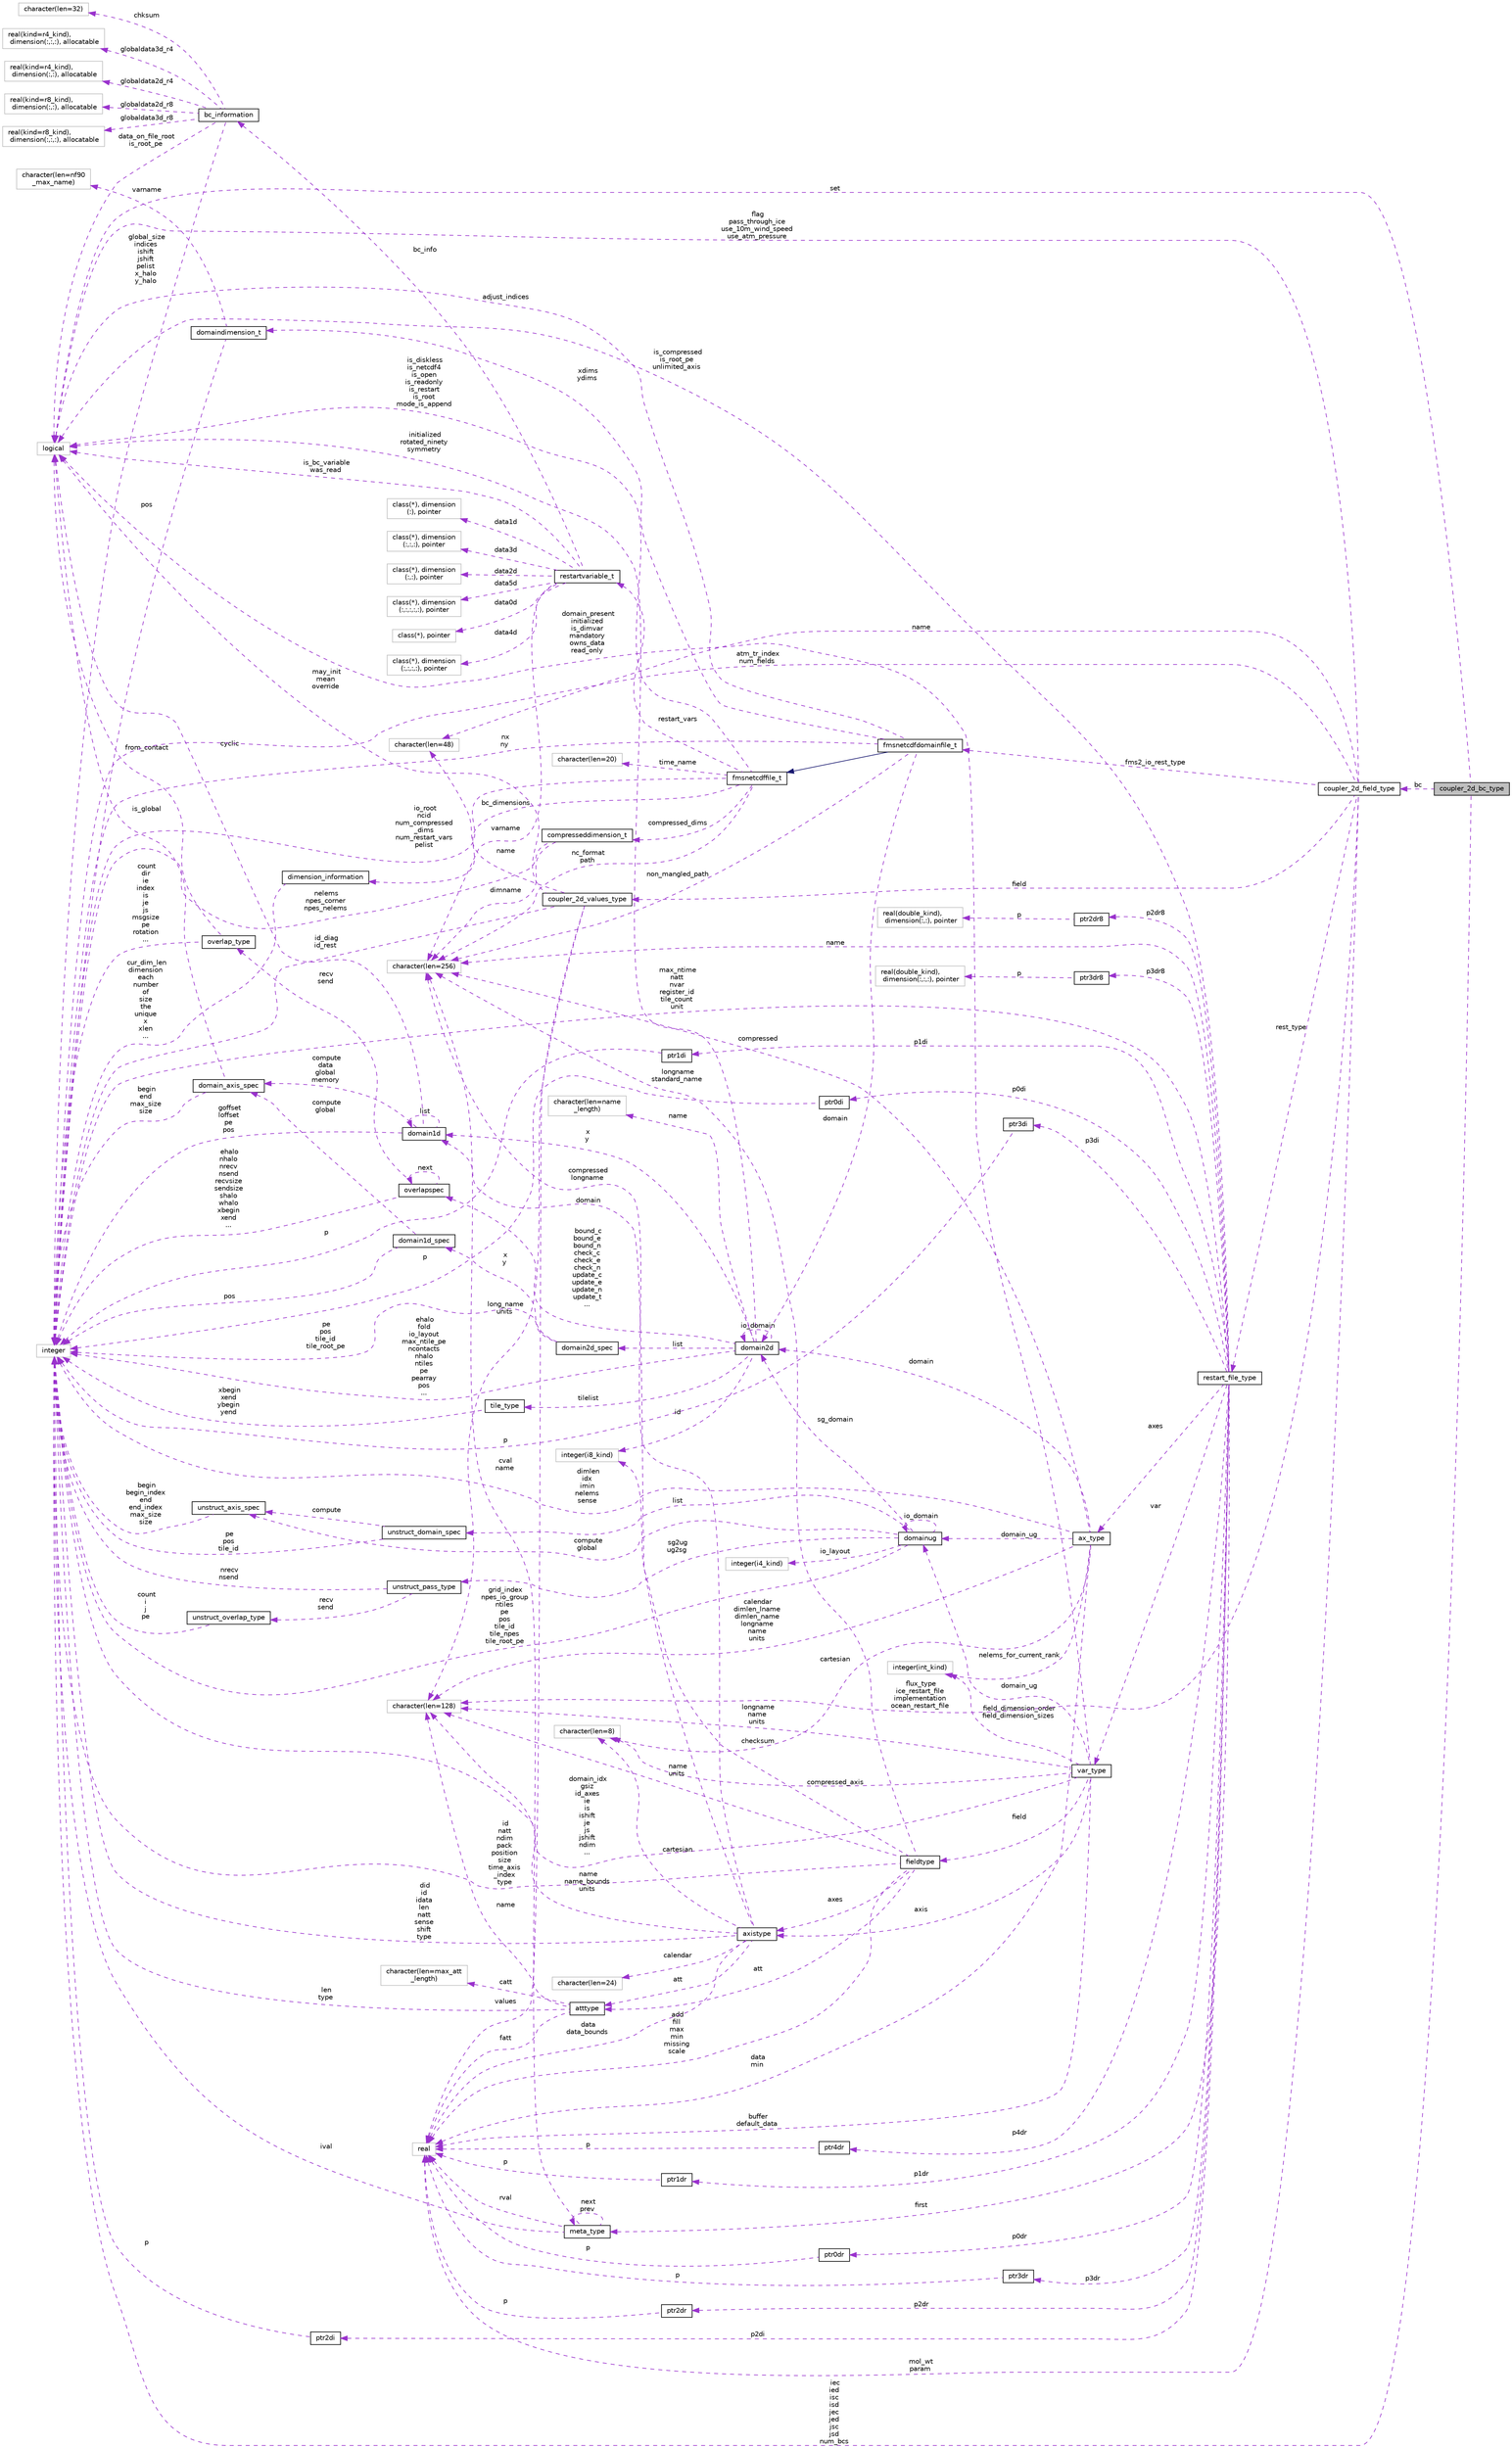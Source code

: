 digraph "coupler_2d_bc_type"
{
 // INTERACTIVE_SVG=YES
 // LATEX_PDF_SIZE
  edge [fontname="Helvetica",fontsize="10",labelfontname="Helvetica",labelfontsize="10"];
  node [fontname="Helvetica",fontsize="10",shape=record];
  rankdir="LR";
  Node1 [label="coupler_2d_bc_type",height=0.2,width=0.4,color="black", fillcolor="grey75", style="filled", fontcolor="black",tooltip="Coupler data for 2D boundary conditions."];
  Node2 -> Node1 [dir="back",color="darkorchid3",fontsize="10",style="dashed",label=" set" ,fontname="Helvetica"];
  Node2 [label="logical",height=0.2,width=0.4,color="grey75", fillcolor="white", style="filled",tooltip=" "];
  Node3 -> Node1 [dir="back",color="darkorchid3",fontsize="10",style="dashed",label=" bc" ,fontname="Helvetica"];
  Node3 [label="coupler_2d_field_type",height=0.2,width=0.4,color="black", fillcolor="white", style="filled",URL="$group__coupler__types__mod.html#structcoupler__types__mod_1_1coupler__2d__field__type",tooltip="Coupler data for 2D fields."];
  Node2 -> Node3 [dir="back",color="darkorchid3",fontsize="10",style="dashed",label=" flag\npass_through_ice\nuse_10m_wind_speed\nuse_atm_pressure" ,fontname="Helvetica"];
  Node4 -> Node3 [dir="back",color="darkorchid3",fontsize="10",style="dashed",label=" rest_type" ,fontname="Helvetica"];
  Node4 [label="restart_file_type",height=0.2,width=0.4,color="black", fillcolor="white", style="filled",URL="$group__fms__io__mod.html#structfms__io__mod_1_1restart__file__type",tooltip=" "];
  Node5 -> Node4 [dir="back",color="darkorchid3",fontsize="10",style="dashed",label=" p2dr8" ,fontname="Helvetica"];
  Node5 [label="ptr2dr8",height=0.2,width=0.4,color="black", fillcolor="white", style="filled",URL="$group__fms__io__mod.html#structfms__io__mod_1_1ptr2dr8",tooltip=" "];
  Node6 -> Node5 [dir="back",color="darkorchid3",fontsize="10",style="dashed",label=" p" ,fontname="Helvetica"];
  Node6 [label="real(double_kind),\l dimension(:,:), pointer",height=0.2,width=0.4,color="grey75", fillcolor="white", style="filled",tooltip=" "];
  Node2 -> Node4 [dir="back",color="darkorchid3",fontsize="10",style="dashed",label=" is_compressed\nis_root_pe\nunlimited_axis" ,fontname="Helvetica"];
  Node7 -> Node4 [dir="back",color="darkorchid3",fontsize="10",style="dashed",label=" p3dr8" ,fontname="Helvetica"];
  Node7 [label="ptr3dr8",height=0.2,width=0.4,color="black", fillcolor="white", style="filled",URL="$group__fms__io__mod.html#structfms__io__mod_1_1ptr3dr8",tooltip=" "];
  Node8 -> Node7 [dir="back",color="darkorchid3",fontsize="10",style="dashed",label=" p" ,fontname="Helvetica"];
  Node8 [label="real(double_kind),\l dimension(:,:,:), pointer",height=0.2,width=0.4,color="grey75", fillcolor="white", style="filled",tooltip=" "];
  Node9 -> Node4 [dir="back",color="darkorchid3",fontsize="10",style="dashed",label=" p1dr" ,fontname="Helvetica"];
  Node9 [label="ptr1dr",height=0.2,width=0.4,color="black", fillcolor="white", style="filled",URL="$group__fms__io__mod.html#structfms__io__mod_1_1ptr1dr",tooltip=" "];
  Node10 -> Node9 [dir="back",color="darkorchid3",fontsize="10",style="dashed",label=" p" ,fontname="Helvetica"];
  Node10 [label="real",height=0.2,width=0.4,color="grey75", fillcolor="white", style="filled",tooltip=" "];
  Node11 -> Node4 [dir="back",color="darkorchid3",fontsize="10",style="dashed",label=" p0dr" ,fontname="Helvetica"];
  Node11 [label="ptr0dr",height=0.2,width=0.4,color="black", fillcolor="white", style="filled",URL="$group__fms__io__mod.html#structfms__io__mod_1_1ptr0dr",tooltip=" "];
  Node10 -> Node11 [dir="back",color="darkorchid3",fontsize="10",style="dashed",label=" p" ,fontname="Helvetica"];
  Node12 -> Node4 [dir="back",color="darkorchid3",fontsize="10",style="dashed",label=" first" ,fontname="Helvetica"];
  Node12 [label="meta_type",height=0.2,width=0.4,color="black", fillcolor="white", style="filled",URL="$group__fms__io__mod.html#structfms__io__mod_1_1meta__type",tooltip=" "];
  Node12 -> Node12 [dir="back",color="darkorchid3",fontsize="10",style="dashed",label=" next\nprev" ,fontname="Helvetica"];
  Node13 -> Node12 [dir="back",color="darkorchid3",fontsize="10",style="dashed",label=" cval\nname" ,fontname="Helvetica"];
  Node13 [label="character(len=256)",height=0.2,width=0.4,color="grey75", fillcolor="white", style="filled",tooltip=" "];
  Node14 -> Node12 [dir="back",color="darkorchid3",fontsize="10",style="dashed",label=" ival" ,fontname="Helvetica"];
  Node14 [label="integer",height=0.2,width=0.4,color="grey75", fillcolor="white", style="filled",tooltip=" "];
  Node10 -> Node12 [dir="back",color="darkorchid3",fontsize="10",style="dashed",label=" rval" ,fontname="Helvetica"];
  Node15 -> Node4 [dir="back",color="darkorchid3",fontsize="10",style="dashed",label=" p3dr" ,fontname="Helvetica"];
  Node15 [label="ptr3dr",height=0.2,width=0.4,color="black", fillcolor="white", style="filled",URL="$group__fms__io__mod.html#structfms__io__mod_1_1ptr3dr",tooltip=" "];
  Node10 -> Node15 [dir="back",color="darkorchid3",fontsize="10",style="dashed",label=" p" ,fontname="Helvetica"];
  Node16 -> Node4 [dir="back",color="darkorchid3",fontsize="10",style="dashed",label=" p2dr" ,fontname="Helvetica"];
  Node16 [label="ptr2dr",height=0.2,width=0.4,color="black", fillcolor="white", style="filled",URL="$group__fms__io__mod.html#structfms__io__mod_1_1ptr2dr",tooltip=" "];
  Node10 -> Node16 [dir="back",color="darkorchid3",fontsize="10",style="dashed",label=" p" ,fontname="Helvetica"];
  Node17 -> Node4 [dir="back",color="darkorchid3",fontsize="10",style="dashed",label=" p4dr" ,fontname="Helvetica"];
  Node17 [label="ptr4dr",height=0.2,width=0.4,color="black", fillcolor="white", style="filled",URL="$group__fms__io__mod.html#structfms__io__mod_1_1ptr4dr",tooltip=" "];
  Node10 -> Node17 [dir="back",color="darkorchid3",fontsize="10",style="dashed",label=" p" ,fontname="Helvetica"];
  Node18 -> Node4 [dir="back",color="darkorchid3",fontsize="10",style="dashed",label=" axes" ,fontname="Helvetica"];
  Node18 [label="ax_type",height=0.2,width=0.4,color="black", fillcolor="white", style="filled",URL="$group__fms__io__mod.html#structfms__io__mod_1_1ax__type",tooltip=" "];
  Node19 -> Node18 [dir="back",color="darkorchid3",fontsize="10",style="dashed",label=" domain_ug" ,fontname="Helvetica"];
  Node19 [label="domainug",height=0.2,width=0.4,color="black", fillcolor="white", style="filled",URL="$group__mpp__domains__mod.html#structmpp__domains__mod_1_1domainug",tooltip="Domain information for managing data on unstructured grids."];
  Node20 -> Node19 [dir="back",color="darkorchid3",fontsize="10",style="dashed",label=" list" ,fontname="Helvetica"];
  Node20 [label="unstruct_domain_spec",height=0.2,width=0.4,color="black", fillcolor="white", style="filled",URL="$group__mpp__domains__mod.html#structmpp__domains__mod_1_1unstruct__domain__spec",tooltip="Private type for axis specification data for an unstructured domain."];
  Node21 -> Node20 [dir="back",color="darkorchid3",fontsize="10",style="dashed",label=" compute" ,fontname="Helvetica"];
  Node21 [label="unstruct_axis_spec",height=0.2,width=0.4,color="black", fillcolor="white", style="filled",URL="$group__mpp__domains__mod.html#structmpp__domains__mod_1_1unstruct__axis__spec",tooltip="Private type for axis specification data for an unstructured grid."];
  Node14 -> Node21 [dir="back",color="darkorchid3",fontsize="10",style="dashed",label=" begin\nbegin_index\nend\nend_index\nmax_size\nsize" ,fontname="Helvetica"];
  Node14 -> Node20 [dir="back",color="darkorchid3",fontsize="10",style="dashed",label=" pe\npos\ntile_id" ,fontname="Helvetica"];
  Node21 -> Node19 [dir="back",color="darkorchid3",fontsize="10",style="dashed",label=" compute\nglobal" ,fontname="Helvetica"];
  Node22 -> Node19 [dir="back",color="darkorchid3",fontsize="10",style="dashed",label=" sg_domain" ,fontname="Helvetica"];
  Node22 [label="domain2d",height=0.2,width=0.4,color="black", fillcolor="white", style="filled",URL="$group__mpp__domains__mod.html#structmpp__domains__mod_1_1domain2d",tooltip="The domain2D type contains all the necessary information to define the global, compute and data domai..."];
  Node2 -> Node22 [dir="back",color="darkorchid3",fontsize="10",style="dashed",label=" initialized\nrotated_ninety\nsymmetry" ,fontname="Helvetica"];
  Node23 -> Node22 [dir="back",color="darkorchid3",fontsize="10",style="dashed",label=" x\ny" ,fontname="Helvetica"];
  Node23 [label="domain1d",height=0.2,width=0.4,color="black", fillcolor="white", style="filled",URL="$group__mpp__domains__mod.html#structmpp__domains__mod_1_1domain1d",tooltip="One dimensional domain used to manage shared data access between pes."];
  Node2 -> Node23 [dir="back",color="darkorchid3",fontsize="10",style="dashed",label=" cyclic" ,fontname="Helvetica"];
  Node23 -> Node23 [dir="back",color="darkorchid3",fontsize="10",style="dashed",label=" list" ,fontname="Helvetica"];
  Node24 -> Node23 [dir="back",color="darkorchid3",fontsize="10",style="dashed",label=" compute\ndata\nglobal\nmemory" ,fontname="Helvetica"];
  Node24 [label="domain_axis_spec",height=0.2,width=0.4,color="black", fillcolor="white", style="filled",URL="$group__mpp__domains__mod.html#structmpp__domains__mod_1_1domain__axis__spec",tooltip="Used to specify index limits along an axis of a domain."];
  Node2 -> Node24 [dir="back",color="darkorchid3",fontsize="10",style="dashed",label=" is_global" ,fontname="Helvetica"];
  Node14 -> Node24 [dir="back",color="darkorchid3",fontsize="10",style="dashed",label=" begin\nend\nmax_size\nsize" ,fontname="Helvetica"];
  Node14 -> Node23 [dir="back",color="darkorchid3",fontsize="10",style="dashed",label=" goffset\nloffset\npe\npos" ,fontname="Helvetica"];
  Node25 -> Node22 [dir="back",color="darkorchid3",fontsize="10",style="dashed",label=" id" ,fontname="Helvetica"];
  Node25 [label="integer(i8_kind)",height=0.2,width=0.4,color="grey75", fillcolor="white", style="filled",tooltip=" "];
  Node22 -> Node22 [dir="back",color="darkorchid3",fontsize="10",style="dashed",label=" io_domain" ,fontname="Helvetica"];
  Node26 -> Node22 [dir="back",color="darkorchid3",fontsize="10",style="dashed",label=" bound_c\nbound_e\nbound_n\ncheck_c\ncheck_e\ncheck_n\nupdate_c\nupdate_e\nupdate_n\nupdate_t\n..." ,fontname="Helvetica"];
  Node26 [label="overlapspec",height=0.2,width=0.4,color="black", fillcolor="white", style="filled",URL="$group__mpp__domains__mod.html#structmpp__domains__mod_1_1overlapspec",tooltip="Private type for overlap specifications."];
  Node27 -> Node26 [dir="back",color="darkorchid3",fontsize="10",style="dashed",label=" recv\nsend" ,fontname="Helvetica"];
  Node27 [label="overlap_type",height=0.2,width=0.4,color="black", fillcolor="white", style="filled",URL="$group__mpp__domains__mod.html#structmpp__domains__mod_1_1overlap__type",tooltip="Type for overlapping data."];
  Node2 -> Node27 [dir="back",color="darkorchid3",fontsize="10",style="dashed",label=" from_contact" ,fontname="Helvetica"];
  Node14 -> Node27 [dir="back",color="darkorchid3",fontsize="10",style="dashed",label=" count\ndir\nie\nindex\nis\nje\njs\nmsgsize\npe\nrotation\n..." ,fontname="Helvetica"];
  Node26 -> Node26 [dir="back",color="darkorchid3",fontsize="10",style="dashed",label=" next" ,fontname="Helvetica"];
  Node14 -> Node26 [dir="back",color="darkorchid3",fontsize="10",style="dashed",label=" ehalo\nnhalo\nnrecv\nnsend\nrecvsize\nsendsize\nshalo\nwhalo\nxbegin\nxend\n..." ,fontname="Helvetica"];
  Node28 -> Node22 [dir="back",color="darkorchid3",fontsize="10",style="dashed",label=" list" ,fontname="Helvetica"];
  Node28 [label="domain2d_spec",height=0.2,width=0.4,color="black", fillcolor="white", style="filled",URL="$group__mpp__domains__mod.html#structmpp__domains__mod_1_1domain2d__spec",tooltip="Private type to specify multiple index limits and pe information for a 2D domain."];
  Node29 -> Node28 [dir="back",color="darkorchid3",fontsize="10",style="dashed",label=" x\ny" ,fontname="Helvetica"];
  Node29 [label="domain1d_spec",height=0.2,width=0.4,color="black", fillcolor="white", style="filled",URL="$group__mpp__domains__mod.html#structmpp__domains__mod_1_1domain1d__spec",tooltip="A private type used to specify index limits for a domain decomposition."];
  Node24 -> Node29 [dir="back",color="darkorchid3",fontsize="10",style="dashed",label=" compute\nglobal" ,fontname="Helvetica"];
  Node14 -> Node29 [dir="back",color="darkorchid3",fontsize="10",style="dashed",label=" pos" ,fontname="Helvetica"];
  Node14 -> Node28 [dir="back",color="darkorchid3",fontsize="10",style="dashed",label=" pe\npos\ntile_id\ntile_root_pe" ,fontname="Helvetica"];
  Node30 -> Node22 [dir="back",color="darkorchid3",fontsize="10",style="dashed",label=" tilelist" ,fontname="Helvetica"];
  Node30 [label="tile_type",height=0.2,width=0.4,color="black", fillcolor="white", style="filled",URL="$group__mpp__domains__mod.html#structmpp__domains__mod_1_1tile__type",tooltip="Upper and lower x and y bounds for a tile."];
  Node14 -> Node30 [dir="back",color="darkorchid3",fontsize="10",style="dashed",label=" xbegin\nxend\nybegin\nyend" ,fontname="Helvetica"];
  Node14 -> Node22 [dir="back",color="darkorchid3",fontsize="10",style="dashed",label=" ehalo\nfold\nio_layout\nmax_ntile_pe\nncontacts\nnhalo\nntiles\npe\npearray\npos\n..." ,fontname="Helvetica"];
  Node31 -> Node22 [dir="back",color="darkorchid3",fontsize="10",style="dashed",label=" name" ,fontname="Helvetica"];
  Node31 [label="character(len=name\l_length)",height=0.2,width=0.4,color="grey75", fillcolor="white", style="filled",tooltip=" "];
  Node19 -> Node19 [dir="back",color="darkorchid3",fontsize="10",style="dashed",label=" io_domain" ,fontname="Helvetica"];
  Node32 -> Node19 [dir="back",color="darkorchid3",fontsize="10",style="dashed",label=" sg2ug\nug2sg" ,fontname="Helvetica"];
  Node32 [label="unstruct_pass_type",height=0.2,width=0.4,color="black", fillcolor="white", style="filled",URL="$group__mpp__domains__mod.html#structmpp__domains__mod_1_1unstruct__pass__type",tooltip="Private type."];
  Node33 -> Node32 [dir="back",color="darkorchid3",fontsize="10",style="dashed",label=" recv\nsend" ,fontname="Helvetica"];
  Node33 [label="unstruct_overlap_type",height=0.2,width=0.4,color="black", fillcolor="white", style="filled",URL="$group__mpp__domains__mod.html#structmpp__domains__mod_1_1unstruct__overlap__type",tooltip="Private type."];
  Node14 -> Node33 [dir="back",color="darkorchid3",fontsize="10",style="dashed",label=" count\ni\nj\npe" ,fontname="Helvetica"];
  Node14 -> Node32 [dir="back",color="darkorchid3",fontsize="10",style="dashed",label=" nrecv\nnsend" ,fontname="Helvetica"];
  Node14 -> Node19 [dir="back",color="darkorchid3",fontsize="10",style="dashed",label=" grid_index\nnpes_io_group\nntiles\npe\npos\ntile_id\ntile_npes\ntile_root_pe" ,fontname="Helvetica"];
  Node34 -> Node19 [dir="back",color="darkorchid3",fontsize="10",style="dashed",label=" io_layout" ,fontname="Helvetica"];
  Node34 [label="integer(i4_kind)",height=0.2,width=0.4,color="grey75", fillcolor="white", style="filled",tooltip=" "];
  Node22 -> Node18 [dir="back",color="darkorchid3",fontsize="10",style="dashed",label=" domain" ,fontname="Helvetica"];
  Node13 -> Node18 [dir="back",color="darkorchid3",fontsize="10",style="dashed",label=" compressed" ,fontname="Helvetica"];
  Node35 -> Node18 [dir="back",color="darkorchid3",fontsize="10",style="dashed",label=" nelems_for_current_rank" ,fontname="Helvetica"];
  Node35 [label="integer(int_kind)",height=0.2,width=0.4,color="grey75", fillcolor="white", style="filled",tooltip=" "];
  Node36 -> Node18 [dir="back",color="darkorchid3",fontsize="10",style="dashed",label=" cartesian" ,fontname="Helvetica"];
  Node36 [label="character(len=8)",height=0.2,width=0.4,color="grey75", fillcolor="white", style="filled",tooltip=" "];
  Node37 -> Node18 [dir="back",color="darkorchid3",fontsize="10",style="dashed",label=" calendar\ndimlen_lname\ndimlen_name\nlongname\nname\nunits" ,fontname="Helvetica"];
  Node37 [label="character(len=128)",height=0.2,width=0.4,color="grey75", fillcolor="white", style="filled",tooltip=" "];
  Node10 -> Node18 [dir="back",color="darkorchid3",fontsize="10",style="dashed",label=" data\nmin" ,fontname="Helvetica"];
  Node14 -> Node18 [dir="back",color="darkorchid3",fontsize="10",style="dashed",label=" dimlen\nidx\nimin\nnelems\nsense" ,fontname="Helvetica"];
  Node13 -> Node4 [dir="back",color="darkorchid3",fontsize="10",style="dashed",label=" name" ,fontname="Helvetica"];
  Node38 -> Node4 [dir="back",color="darkorchid3",fontsize="10",style="dashed",label=" p1di" ,fontname="Helvetica"];
  Node38 [label="ptr1di",height=0.2,width=0.4,color="black", fillcolor="white", style="filled",URL="$group__fms__io__mod.html#structfms__io__mod_1_1ptr1di",tooltip=" "];
  Node14 -> Node38 [dir="back",color="darkorchid3",fontsize="10",style="dashed",label=" p" ,fontname="Helvetica"];
  Node39 -> Node4 [dir="back",color="darkorchid3",fontsize="10",style="dashed",label=" var" ,fontname="Helvetica"];
  Node39 [label="var_type",height=0.2,width=0.4,color="black", fillcolor="white", style="filled",URL="$group__fms__io__mod.html#structfms__io__mod_1_1var__type",tooltip=" "];
  Node2 -> Node39 [dir="back",color="darkorchid3",fontsize="10",style="dashed",label=" domain_present\ninitialized\nis_dimvar\nmandatory\nowns_data\nread_only" ,fontname="Helvetica"];
  Node40 -> Node39 [dir="back",color="darkorchid3",fontsize="10",style="dashed",label=" field" ,fontname="Helvetica"];
  Node40 [label="fieldtype",height=0.2,width=0.4,color="black", fillcolor="white", style="filled",URL="$group__mpp__io__mod.html#structmpp__io__mod_1_1fieldtype",tooltip=" "];
  Node25 -> Node40 [dir="back",color="darkorchid3",fontsize="10",style="dashed",label=" checksum" ,fontname="Helvetica"];
  Node13 -> Node40 [dir="back",color="darkorchid3",fontsize="10",style="dashed",label=" longname\nstandard_name" ,fontname="Helvetica"];
  Node41 -> Node40 [dir="back",color="darkorchid3",fontsize="10",style="dashed",label=" att" ,fontname="Helvetica"];
  Node41 [label="atttype",height=0.2,width=0.4,color="black", fillcolor="white", style="filled",URL="$group__mpp__io__mod.html#structmpp__io__mod_1_1atttype",tooltip=" "];
  Node37 -> Node41 [dir="back",color="darkorchid3",fontsize="10",style="dashed",label=" name" ,fontname="Helvetica"];
  Node10 -> Node41 [dir="back",color="darkorchid3",fontsize="10",style="dashed",label=" fatt" ,fontname="Helvetica"];
  Node14 -> Node41 [dir="back",color="darkorchid3",fontsize="10",style="dashed",label=" len\ntype" ,fontname="Helvetica"];
  Node42 -> Node41 [dir="back",color="darkorchid3",fontsize="10",style="dashed",label=" catt" ,fontname="Helvetica"];
  Node42 [label="character(len=max_att\l_length)",height=0.2,width=0.4,color="grey75", fillcolor="white", style="filled",tooltip=" "];
  Node43 -> Node40 [dir="back",color="darkorchid3",fontsize="10",style="dashed",label=" axes" ,fontname="Helvetica"];
  Node43 [label="axistype",height=0.2,width=0.4,color="black", fillcolor="white", style="filled",URL="$group__mpp__io__mod.html#structmpp__io__mod_1_1axistype",tooltip=" "];
  Node23 -> Node43 [dir="back",color="darkorchid3",fontsize="10",style="dashed",label=" domain" ,fontname="Helvetica"];
  Node13 -> Node43 [dir="back",color="darkorchid3",fontsize="10",style="dashed",label=" compressed\nlongname" ,fontname="Helvetica"];
  Node41 -> Node43 [dir="back",color="darkorchid3",fontsize="10",style="dashed",label=" att" ,fontname="Helvetica"];
  Node36 -> Node43 [dir="back",color="darkorchid3",fontsize="10",style="dashed",label=" cartesian" ,fontname="Helvetica"];
  Node37 -> Node43 [dir="back",color="darkorchid3",fontsize="10",style="dashed",label=" name\nname_bounds\nunits" ,fontname="Helvetica"];
  Node10 -> Node43 [dir="back",color="darkorchid3",fontsize="10",style="dashed",label=" data\ndata_bounds" ,fontname="Helvetica"];
  Node14 -> Node43 [dir="back",color="darkorchid3",fontsize="10",style="dashed",label=" did\nid\nidata\nlen\nnatt\nsense\nshift\ntype" ,fontname="Helvetica"];
  Node44 -> Node43 [dir="back",color="darkorchid3",fontsize="10",style="dashed",label=" calendar" ,fontname="Helvetica"];
  Node44 [label="character(len=24)",height=0.2,width=0.4,color="grey75", fillcolor="white", style="filled",tooltip=" "];
  Node37 -> Node40 [dir="back",color="darkorchid3",fontsize="10",style="dashed",label=" name\nunits" ,fontname="Helvetica"];
  Node14 -> Node40 [dir="back",color="darkorchid3",fontsize="10",style="dashed",label=" id\nnatt\nndim\npack\nposition\nsize\ntime_axis\l_index\ntype" ,fontname="Helvetica"];
  Node10 -> Node40 [dir="back",color="darkorchid3",fontsize="10",style="dashed",label=" add\nfill\nmax\nmin\nmissing\nscale" ,fontname="Helvetica"];
  Node19 -> Node39 [dir="back",color="darkorchid3",fontsize="10",style="dashed",label=" domain_ug" ,fontname="Helvetica"];
  Node35 -> Node39 [dir="back",color="darkorchid3",fontsize="10",style="dashed",label=" field_dimension_order\nfield_dimension_sizes" ,fontname="Helvetica"];
  Node43 -> Node39 [dir="back",color="darkorchid3",fontsize="10",style="dashed",label=" axis" ,fontname="Helvetica"];
  Node36 -> Node39 [dir="back",color="darkorchid3",fontsize="10",style="dashed",label=" compressed_axis" ,fontname="Helvetica"];
  Node37 -> Node39 [dir="back",color="darkorchid3",fontsize="10",style="dashed",label=" longname\nname\nunits" ,fontname="Helvetica"];
  Node14 -> Node39 [dir="back",color="darkorchid3",fontsize="10",style="dashed",label=" domain_idx\ngsiz\nid_axes\nie\nis\nishift\nje\njs\njshift\nndim\n..." ,fontname="Helvetica"];
  Node10 -> Node39 [dir="back",color="darkorchid3",fontsize="10",style="dashed",label=" buffer\ndefault_data" ,fontname="Helvetica"];
  Node45 -> Node4 [dir="back",color="darkorchid3",fontsize="10",style="dashed",label=" p0di" ,fontname="Helvetica"];
  Node45 [label="ptr0di",height=0.2,width=0.4,color="black", fillcolor="white", style="filled",URL="$group__fms__io__mod.html#structfms__io__mod_1_1ptr0di",tooltip=" "];
  Node14 -> Node45 [dir="back",color="darkorchid3",fontsize="10",style="dashed",label=" p" ,fontname="Helvetica"];
  Node46 -> Node4 [dir="back",color="darkorchid3",fontsize="10",style="dashed",label=" p3di" ,fontname="Helvetica"];
  Node46 [label="ptr3di",height=0.2,width=0.4,color="black", fillcolor="white", style="filled",URL="$group__fms__io__mod.html#structfms__io__mod_1_1ptr3di",tooltip=" "];
  Node14 -> Node46 [dir="back",color="darkorchid3",fontsize="10",style="dashed",label=" p" ,fontname="Helvetica"];
  Node47 -> Node4 [dir="back",color="darkorchid3",fontsize="10",style="dashed",label=" p2di" ,fontname="Helvetica"];
  Node47 [label="ptr2di",height=0.2,width=0.4,color="black", fillcolor="white", style="filled",URL="$group__fms__io__mod.html#structfms__io__mod_1_1ptr2di",tooltip=" "];
  Node14 -> Node47 [dir="back",color="darkorchid3",fontsize="10",style="dashed",label=" p" ,fontname="Helvetica"];
  Node14 -> Node4 [dir="back",color="darkorchid3",fontsize="10",style="dashed",label=" max_ntime\nnatt\nnvar\nregister_id\ntile_count\nunit" ,fontname="Helvetica"];
  Node48 -> Node3 [dir="back",color="darkorchid3",fontsize="10",style="dashed",label=" field" ,fontname="Helvetica"];
  Node48 [label="coupler_2d_values_type",height=0.2,width=0.4,color="black", fillcolor="white", style="filled",URL="$group__coupler__types__mod.html#structcoupler__types__mod_1_1coupler__2d__values__type",tooltip="Coupler data for 2D values."];
  Node2 -> Node48 [dir="back",color="darkorchid3",fontsize="10",style="dashed",label=" may_init\nmean\noverride" ,fontname="Helvetica"];
  Node49 -> Node48 [dir="back",color="darkorchid3",fontsize="10",style="dashed",label=" name" ,fontname="Helvetica"];
  Node49 [label="character(len=48)",height=0.2,width=0.4,color="grey75", fillcolor="white", style="filled",tooltip=" "];
  Node37 -> Node48 [dir="back",color="darkorchid3",fontsize="10",style="dashed",label=" long_name\nunits" ,fontname="Helvetica"];
  Node14 -> Node48 [dir="back",color="darkorchid3",fontsize="10",style="dashed",label=" id_diag\nid_rest" ,fontname="Helvetica"];
  Node10 -> Node48 [dir="back",color="darkorchid3",fontsize="10",style="dashed",label=" values" ,fontname="Helvetica"];
  Node49 -> Node3 [dir="back",color="darkorchid3",fontsize="10",style="dashed",label=" name" ,fontname="Helvetica"];
  Node50 -> Node3 [dir="back",color="darkorchid3",fontsize="10",style="dashed",label=" fms2_io_rest_type" ,fontname="Helvetica"];
  Node50 [label="fmsnetcdfdomainfile_t",height=0.2,width=0.4,color="black", fillcolor="white", style="filled",URL="$group__fms__netcdf__domain__io__mod.html#structfms__netcdf__domain__io__mod_1_1fmsnetcdfdomainfile__t",tooltip="netcdf domain file type."];
  Node51 -> Node50 [dir="back",color="midnightblue",fontsize="10",style="solid",fontname="Helvetica"];
  Node51 [label="fmsnetcdffile_t",height=0.2,width=0.4,color="black", fillcolor="white", style="filled",URL="$group__netcdf__io__mod.html#structnetcdf__io__mod_1_1fmsnetcdffile__t",tooltip="Netcdf file type."];
  Node2 -> Node51 [dir="back",color="darkorchid3",fontsize="10",style="dashed",label=" is_diskless\nis_netcdf4\nis_open\nis_readonly\nis_restart\nis_root\nmode_is_append" ,fontname="Helvetica"];
  Node13 -> Node51 [dir="back",color="darkorchid3",fontsize="10",style="dashed",label=" nc_format\npath" ,fontname="Helvetica"];
  Node52 -> Node51 [dir="back",color="darkorchid3",fontsize="10",style="dashed",label=" time_name" ,fontname="Helvetica"];
  Node52 [label="character(len=20)",height=0.2,width=0.4,color="grey75", fillcolor="white", style="filled",tooltip=" "];
  Node53 -> Node51 [dir="back",color="darkorchid3",fontsize="10",style="dashed",label=" compressed_dims" ,fontname="Helvetica"];
  Node53 [label="compresseddimension_t",height=0.2,width=0.4,color="black", fillcolor="white", style="filled",URL="$group__netcdf__io__mod.html#structnetcdf__io__mod_1_1compresseddimension__t",tooltip="Compressed dimension."];
  Node13 -> Node53 [dir="back",color="darkorchid3",fontsize="10",style="dashed",label=" dimname" ,fontname="Helvetica"];
  Node14 -> Node53 [dir="back",color="darkorchid3",fontsize="10",style="dashed",label=" nelems\nnpes_corner\nnpes_nelems" ,fontname="Helvetica"];
  Node54 -> Node51 [dir="back",color="darkorchid3",fontsize="10",style="dashed",label=" bc_dimensions" ,fontname="Helvetica"];
  Node54 [label="dimension_information",height=0.2,width=0.4,color="black", fillcolor="white", style="filled",URL="$group__netcdf__io__mod.html#structnetcdf__io__mod_1_1dimension__information",tooltip="information about the current dimensions for regional restart variables"];
  Node14 -> Node54 [dir="back",color="darkorchid3",fontsize="10",style="dashed",label=" cur_dim_len\ndimension\neach\nnumber\nof\nsize\nthe\nunique\nx\nxlen\n..." ,fontname="Helvetica"];
  Node55 -> Node51 [dir="back",color="darkorchid3",fontsize="10",style="dashed",label=" restart_vars" ,fontname="Helvetica"];
  Node55 [label="restartvariable_t",height=0.2,width=0.4,color="black", fillcolor="white", style="filled",URL="$group__netcdf__io__mod.html#structnetcdf__io__mod_1_1restartvariable__t",tooltip="Restart variable."];
  Node2 -> Node55 [dir="back",color="darkorchid3",fontsize="10",style="dashed",label=" is_bc_variable\nwas_read" ,fontname="Helvetica"];
  Node56 -> Node55 [dir="back",color="darkorchid3",fontsize="10",style="dashed",label=" data3d" ,fontname="Helvetica"];
  Node56 [label="class(*), dimension\l(:,:,:), pointer",height=0.2,width=0.4,color="grey75", fillcolor="white", style="filled",tooltip=" "];
  Node57 -> Node55 [dir="back",color="darkorchid3",fontsize="10",style="dashed",label=" data2d" ,fontname="Helvetica"];
  Node57 [label="class(*), dimension\l(:,:), pointer",height=0.2,width=0.4,color="grey75", fillcolor="white", style="filled",tooltip=" "];
  Node58 -> Node55 [dir="back",color="darkorchid3",fontsize="10",style="dashed",label=" data5d" ,fontname="Helvetica"];
  Node58 [label="class(*), dimension\l(:,:,:,:,:), pointer",height=0.2,width=0.4,color="grey75", fillcolor="white", style="filled",tooltip=" "];
  Node59 -> Node55 [dir="back",color="darkorchid3",fontsize="10",style="dashed",label=" data0d" ,fontname="Helvetica"];
  Node59 [label="class(*), pointer",height=0.2,width=0.4,color="grey75", fillcolor="white", style="filled",tooltip=" "];
  Node13 -> Node55 [dir="back",color="darkorchid3",fontsize="10",style="dashed",label=" varname" ,fontname="Helvetica"];
  Node60 -> Node55 [dir="back",color="darkorchid3",fontsize="10",style="dashed",label=" data4d" ,fontname="Helvetica"];
  Node60 [label="class(*), dimension\l(:,:,:,:), pointer",height=0.2,width=0.4,color="grey75", fillcolor="white", style="filled",tooltip=" "];
  Node61 -> Node55 [dir="back",color="darkorchid3",fontsize="10",style="dashed",label=" data1d" ,fontname="Helvetica"];
  Node61 [label="class(*), dimension\l(:), pointer",height=0.2,width=0.4,color="grey75", fillcolor="white", style="filled",tooltip=" "];
  Node62 -> Node55 [dir="back",color="darkorchid3",fontsize="10",style="dashed",label=" bc_info" ,fontname="Helvetica"];
  Node62 [label="bc_information",height=0.2,width=0.4,color="black", fillcolor="white", style="filled",URL="$group__netcdf__io__mod.html#structnetcdf__io__mod_1_1bc__information",tooltip="information needed fr regional restart variables"];
  Node2 -> Node62 [dir="back",color="darkorchid3",fontsize="10",style="dashed",label=" data_on_file_root\nis_root_pe" ,fontname="Helvetica"];
  Node63 -> Node62 [dir="back",color="darkorchid3",fontsize="10",style="dashed",label=" globaldata2d_r8" ,fontname="Helvetica"];
  Node63 [label="real(kind=r8_kind),\l dimension(:,:), allocatable",height=0.2,width=0.4,color="grey75", fillcolor="white", style="filled",tooltip=" "];
  Node64 -> Node62 [dir="back",color="darkorchid3",fontsize="10",style="dashed",label=" globaldata3d_r8" ,fontname="Helvetica"];
  Node64 [label="real(kind=r8_kind),\l dimension(:,:,:), allocatable",height=0.2,width=0.4,color="grey75", fillcolor="white", style="filled",tooltip=" "];
  Node65 -> Node62 [dir="back",color="darkorchid3",fontsize="10",style="dashed",label=" chksum" ,fontname="Helvetica"];
  Node65 [label="character(len=32)",height=0.2,width=0.4,color="grey75", fillcolor="white", style="filled",tooltip=" "];
  Node14 -> Node62 [dir="back",color="darkorchid3",fontsize="10",style="dashed",label=" global_size\nindices\nishift\njshift\npelist\nx_halo\ny_halo" ,fontname="Helvetica"];
  Node66 -> Node62 [dir="back",color="darkorchid3",fontsize="10",style="dashed",label=" globaldata3d_r4" ,fontname="Helvetica"];
  Node66 [label="real(kind=r4_kind),\l dimension(:,:,:), allocatable",height=0.2,width=0.4,color="grey75", fillcolor="white", style="filled",tooltip=" "];
  Node67 -> Node62 [dir="back",color="darkorchid3",fontsize="10",style="dashed",label=" globaldata2d_r4" ,fontname="Helvetica"];
  Node67 [label="real(kind=r4_kind),\l dimension(:,:), allocatable",height=0.2,width=0.4,color="grey75", fillcolor="white", style="filled",tooltip=" "];
  Node14 -> Node51 [dir="back",color="darkorchid3",fontsize="10",style="dashed",label=" io_root\nncid\nnum_compressed\l_dims\nnum_restart_vars\npelist" ,fontname="Helvetica"];
  Node2 -> Node50 [dir="back",color="darkorchid3",fontsize="10",style="dashed",label=" adjust_indices" ,fontname="Helvetica"];
  Node68 -> Node50 [dir="back",color="darkorchid3",fontsize="10",style="dashed",label=" xdims\nydims" ,fontname="Helvetica"];
  Node68 [label="domaindimension_t",height=0.2,width=0.4,color="black", fillcolor="white", style="filled",URL="$group__fms__netcdf__domain__io__mod.html#structfms__netcdf__domain__io__mod_1_1domaindimension__t",tooltip="Domain variable."];
  Node69 -> Node68 [dir="back",color="darkorchid3",fontsize="10",style="dashed",label=" varname" ,fontname="Helvetica"];
  Node69 [label="character(len=nf90\l_max_name)",height=0.2,width=0.4,color="grey75", fillcolor="white", style="filled",tooltip=" "];
  Node14 -> Node68 [dir="back",color="darkorchid3",fontsize="10",style="dashed",label=" pos" ,fontname="Helvetica"];
  Node22 -> Node50 [dir="back",color="darkorchid3",fontsize="10",style="dashed",label=" domain" ,fontname="Helvetica"];
  Node13 -> Node50 [dir="back",color="darkorchid3",fontsize="10",style="dashed",label=" non_mangled_path" ,fontname="Helvetica"];
  Node14 -> Node50 [dir="back",color="darkorchid3",fontsize="10",style="dashed",label=" nx\nny" ,fontname="Helvetica"];
  Node37 -> Node3 [dir="back",color="darkorchid3",fontsize="10",style="dashed",label=" flux_type\nice_restart_file\nimplementation\nocean_restart_file" ,fontname="Helvetica"];
  Node10 -> Node3 [dir="back",color="darkorchid3",fontsize="10",style="dashed",label=" mol_wt\nparam" ,fontname="Helvetica"];
  Node14 -> Node3 [dir="back",color="darkorchid3",fontsize="10",style="dashed",label=" atm_tr_index\nnum_fields" ,fontname="Helvetica"];
  Node14 -> Node1 [dir="back",color="darkorchid3",fontsize="10",style="dashed",label=" iec\nied\nisc\nisd\njec\njed\njsc\njsd\nnum_bcs" ,fontname="Helvetica"];
}
